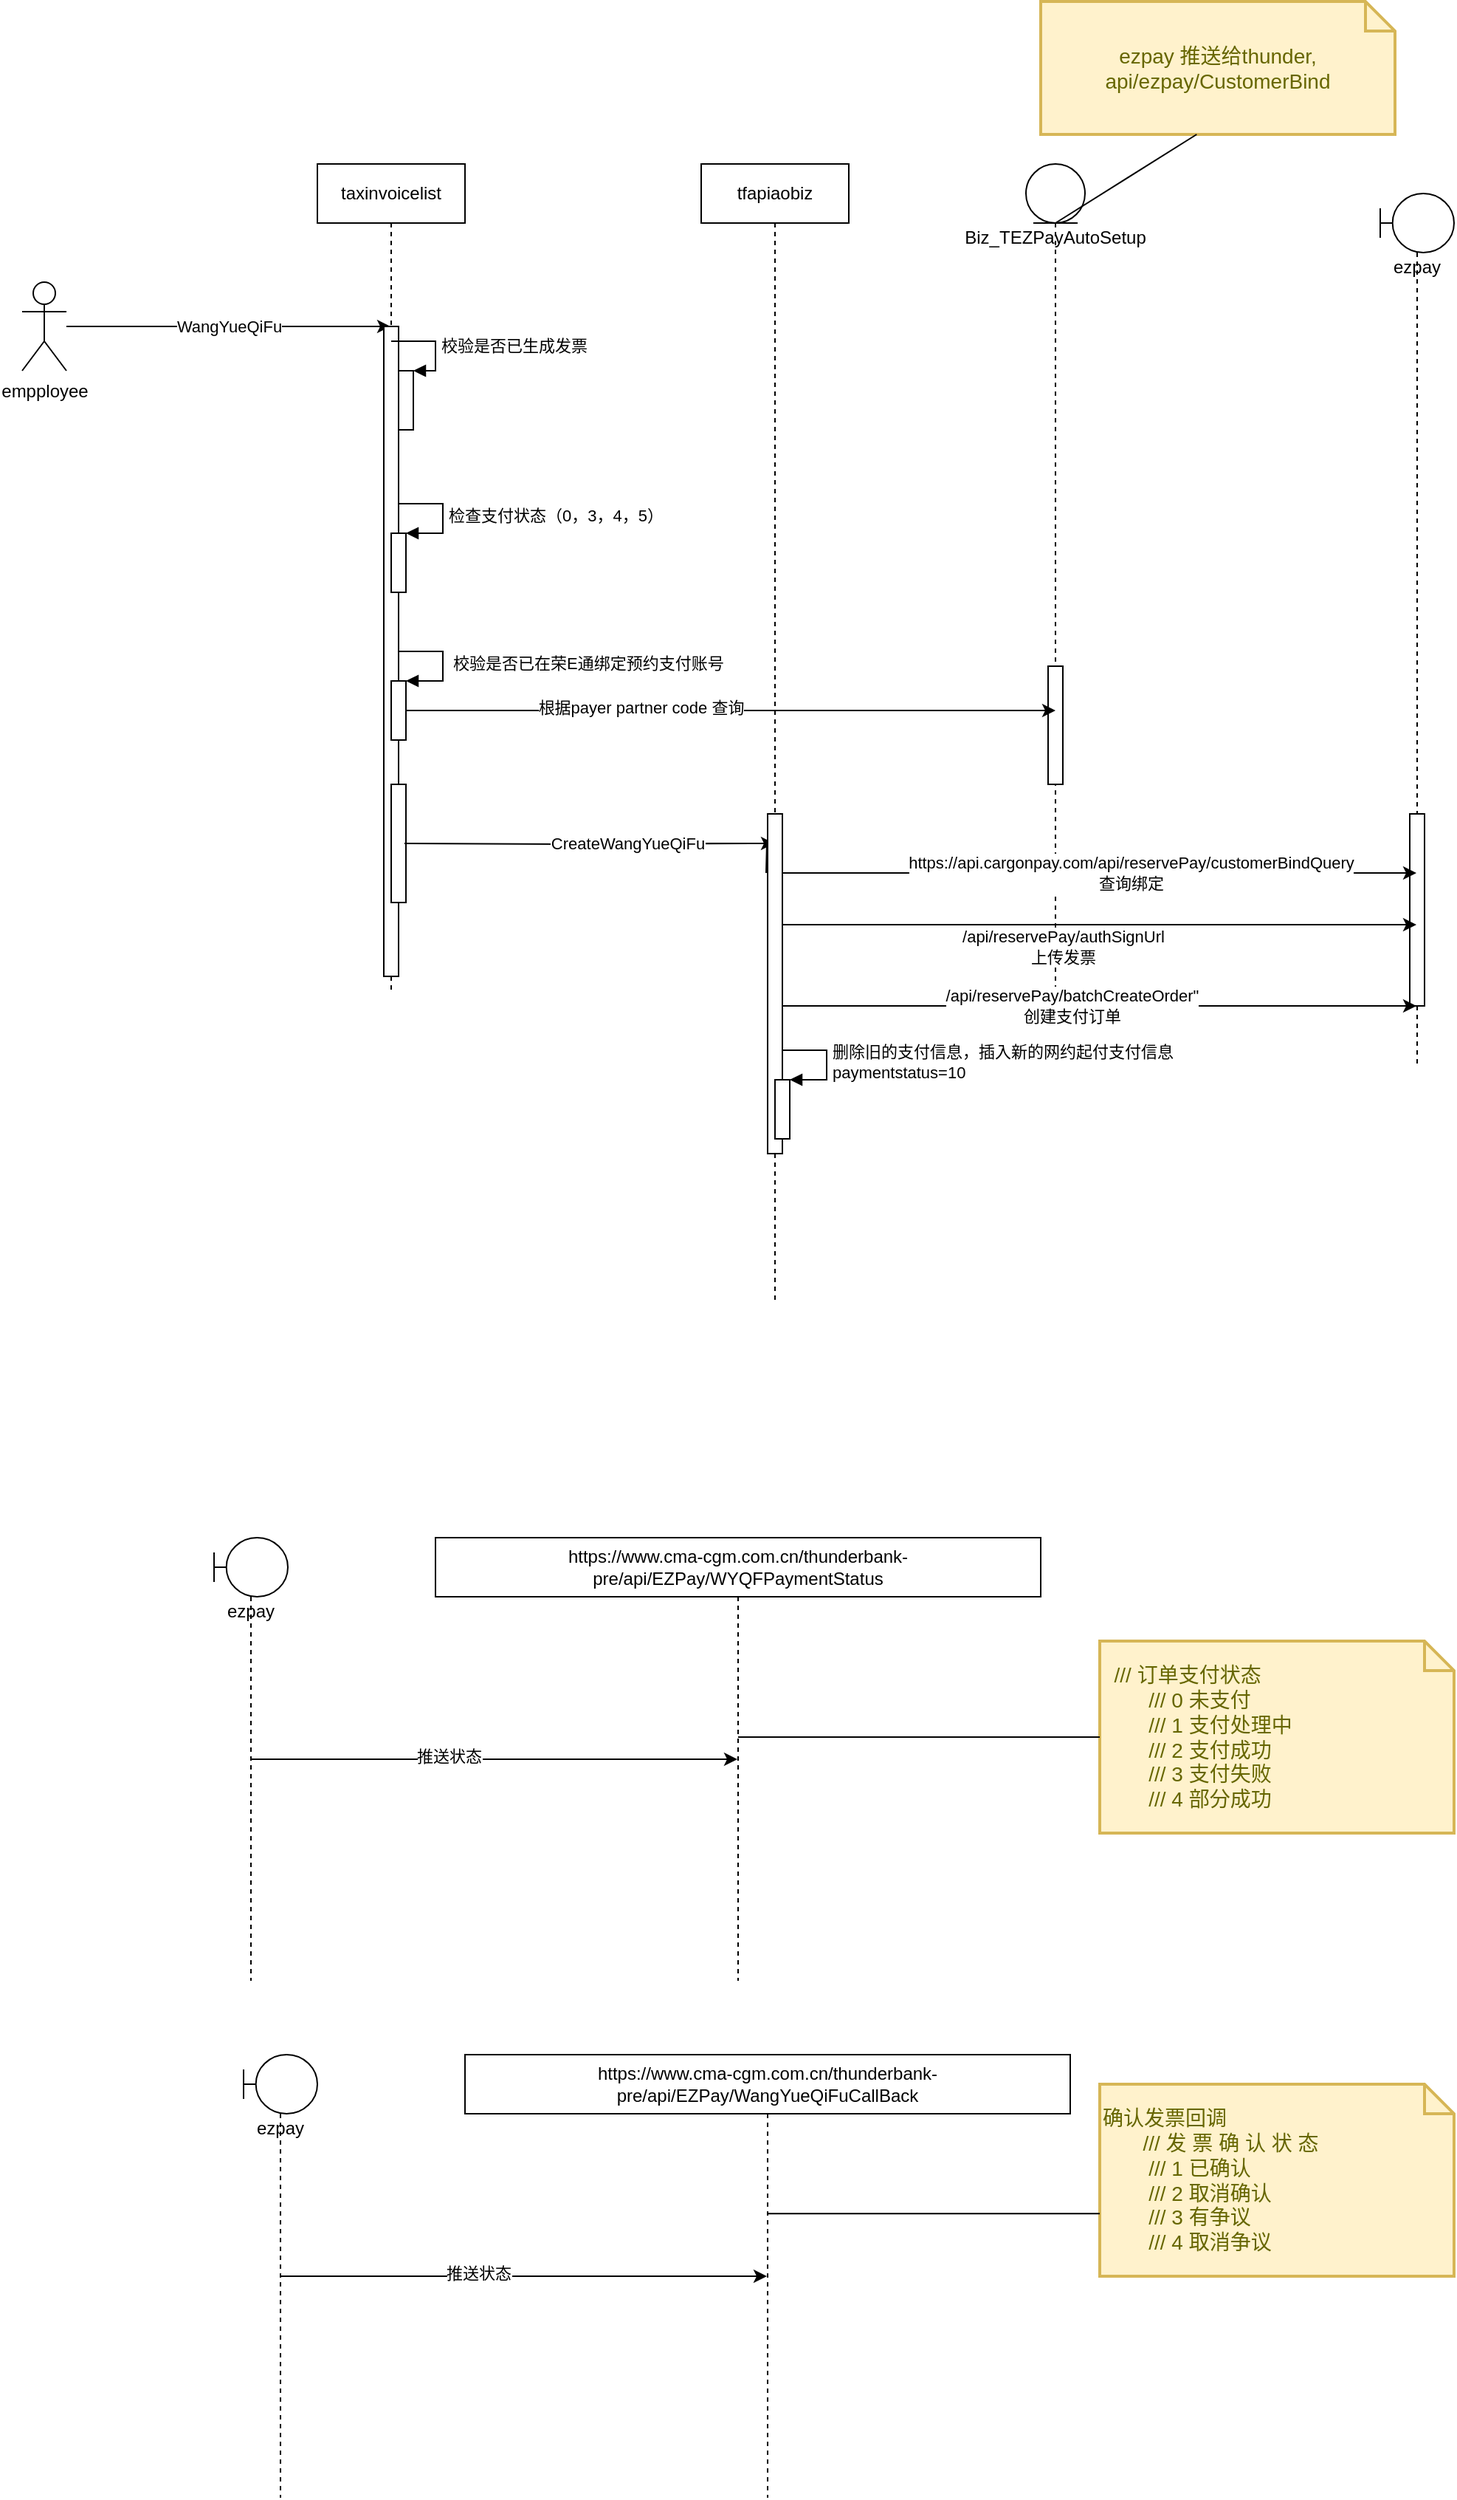 <mxfile version="20.7.2" type="github">
  <diagram id="JNPCs_gOcxYZxowklzls" name="Page-1">
    <mxGraphModel dx="1404" dy="873" grid="1" gridSize="10" guides="1" tooltips="1" connect="1" arrows="1" fold="1" page="1" pageScale="1" pageWidth="10000" pageHeight="10000" math="0" shadow="0">
      <root>
        <mxCell id="0" />
        <mxCell id="1" parent="0" />
        <mxCell id="XE-wUI4xG0B0tWC4ZzCH-2" value="WangYueQiFu" style="edgeStyle=orthogonalEdgeStyle;rounded=0;orthogonalLoop=1;jettySize=auto;html=1;" edge="1" parent="1" source="XE-wUI4xG0B0tWC4ZzCH-1" target="XE-wUI4xG0B0tWC4ZzCH-3">
          <mxGeometry relative="1" as="geometry">
            <mxPoint x="230" y="320" as="targetPoint" />
            <Array as="points">
              <mxPoint x="290" y="330" />
              <mxPoint x="290" y="330" />
            </Array>
          </mxGeometry>
        </mxCell>
        <mxCell id="XE-wUI4xG0B0tWC4ZzCH-1" value="empployee" style="shape=umlActor;verticalLabelPosition=bottom;verticalAlign=top;html=1;outlineConnect=0;" vertex="1" parent="1">
          <mxGeometry x="100" y="300" width="30" height="60" as="geometry" />
        </mxCell>
        <mxCell id="XE-wUI4xG0B0tWC4ZzCH-3" value="taxinvoicelist" style="shape=umlLifeline;perimeter=lifelinePerimeter;whiteSpace=wrap;html=1;container=1;collapsible=0;recursiveResize=0;outlineConnect=0;" vertex="1" parent="1">
          <mxGeometry x="300" y="220" width="100" height="560" as="geometry" />
        </mxCell>
        <mxCell id="XE-wUI4xG0B0tWC4ZzCH-4" value="" style="html=1;points=[];perimeter=orthogonalPerimeter;" vertex="1" parent="XE-wUI4xG0B0tWC4ZzCH-3">
          <mxGeometry x="45" y="110" width="10" height="440" as="geometry" />
        </mxCell>
        <mxCell id="XE-wUI4xG0B0tWC4ZzCH-5" value="" style="html=1;points=[];perimeter=orthogonalPerimeter;" vertex="1" parent="XE-wUI4xG0B0tWC4ZzCH-3">
          <mxGeometry x="55" y="140" width="10" height="40" as="geometry" />
        </mxCell>
        <mxCell id="XE-wUI4xG0B0tWC4ZzCH-6" value="校验是否已生成发票" style="edgeStyle=orthogonalEdgeStyle;html=1;align=left;spacingLeft=2;endArrow=block;rounded=0;entryX=1;entryY=0;" edge="1" target="XE-wUI4xG0B0tWC4ZzCH-5" parent="XE-wUI4xG0B0tWC4ZzCH-3">
          <mxGeometry relative="1" as="geometry">
            <mxPoint x="50" y="120" as="sourcePoint" />
            <Array as="points">
              <mxPoint x="80" y="120" />
            </Array>
          </mxGeometry>
        </mxCell>
        <mxCell id="XE-wUI4xG0B0tWC4ZzCH-7" value="" style="html=1;points=[];perimeter=orthogonalPerimeter;" vertex="1" parent="XE-wUI4xG0B0tWC4ZzCH-3">
          <mxGeometry x="50" y="250" width="10" height="40" as="geometry" />
        </mxCell>
        <mxCell id="XE-wUI4xG0B0tWC4ZzCH-8" value="检查支付状态（0，3，4，5）" style="edgeStyle=orthogonalEdgeStyle;html=1;align=left;spacingLeft=2;endArrow=block;rounded=0;entryX=1;entryY=0;" edge="1" target="XE-wUI4xG0B0tWC4ZzCH-7" parent="XE-wUI4xG0B0tWC4ZzCH-3">
          <mxGeometry relative="1" as="geometry">
            <mxPoint x="55" y="230" as="sourcePoint" />
            <Array as="points">
              <mxPoint x="85" y="230" />
            </Array>
          </mxGeometry>
        </mxCell>
        <mxCell id="XE-wUI4xG0B0tWC4ZzCH-9" value="" style="html=1;points=[];perimeter=orthogonalPerimeter;" vertex="1" parent="XE-wUI4xG0B0tWC4ZzCH-3">
          <mxGeometry x="50" y="350" width="10" height="40" as="geometry" />
        </mxCell>
        <mxCell id="XE-wUI4xG0B0tWC4ZzCH-10" value="&amp;nbsp;校验是否已在荣E通绑定预约支付账号" style="edgeStyle=orthogonalEdgeStyle;html=1;align=left;spacingLeft=2;endArrow=block;rounded=0;entryX=1;entryY=0;" edge="1" target="XE-wUI4xG0B0tWC4ZzCH-9" parent="XE-wUI4xG0B0tWC4ZzCH-3">
          <mxGeometry relative="1" as="geometry">
            <mxPoint x="55" y="330" as="sourcePoint" />
            <Array as="points">
              <mxPoint x="85" y="330" />
            </Array>
          </mxGeometry>
        </mxCell>
        <mxCell id="XE-wUI4xG0B0tWC4ZzCH-20" value="" style="html=1;points=[];perimeter=orthogonalPerimeter;" vertex="1" parent="XE-wUI4xG0B0tWC4ZzCH-3">
          <mxGeometry x="50" y="420" width="10" height="80" as="geometry" />
        </mxCell>
        <mxCell id="XE-wUI4xG0B0tWC4ZzCH-11" value="Biz_TEZPayAutoSetup" style="shape=umlLifeline;participant=umlEntity;perimeter=lifelinePerimeter;whiteSpace=wrap;html=1;container=1;collapsible=0;recursiveResize=0;verticalAlign=top;spacingTop=36;outlineConnect=0;size=40;" vertex="1" parent="1">
          <mxGeometry x="780" y="220" width="40" height="560" as="geometry" />
        </mxCell>
        <mxCell id="XE-wUI4xG0B0tWC4ZzCH-15" value="" style="html=1;points=[];perimeter=orthogonalPerimeter;" vertex="1" parent="XE-wUI4xG0B0tWC4ZzCH-11">
          <mxGeometry x="15" y="340" width="10" height="80" as="geometry" />
        </mxCell>
        <mxCell id="XE-wUI4xG0B0tWC4ZzCH-12" value="ezpay 推送给thunder,&lt;br&gt;api/ezpay/CustomerBind" style="shape=note;strokeWidth=2;fontSize=14;size=20;whiteSpace=wrap;html=1;fillColor=#fff2cc;strokeColor=#d6b656;fontColor=#666600;" vertex="1" parent="1">
          <mxGeometry x="790" y="110" width="240" height="90" as="geometry" />
        </mxCell>
        <mxCell id="XE-wUI4xG0B0tWC4ZzCH-13" value="" style="endArrow=none;html=1;rounded=0;" edge="1" parent="1" source="XE-wUI4xG0B0tWC4ZzCH-11" target="XE-wUI4xG0B0tWC4ZzCH-12">
          <mxGeometry width="50" height="50" relative="1" as="geometry">
            <mxPoint x="690" y="470" as="sourcePoint" />
            <mxPoint x="740" y="420" as="targetPoint" />
          </mxGeometry>
        </mxCell>
        <mxCell id="XE-wUI4xG0B0tWC4ZzCH-16" style="edgeStyle=orthogonalEdgeStyle;rounded=0;orthogonalLoop=1;jettySize=auto;html=1;" edge="1" parent="1" source="XE-wUI4xG0B0tWC4ZzCH-9">
          <mxGeometry relative="1" as="geometry">
            <mxPoint x="800" y="590" as="targetPoint" />
            <Array as="points">
              <mxPoint x="650" y="590" />
              <mxPoint x="650" y="590" />
            </Array>
          </mxGeometry>
        </mxCell>
        <mxCell id="XE-wUI4xG0B0tWC4ZzCH-17" value="根据payer partner code 查询" style="edgeLabel;html=1;align=center;verticalAlign=middle;resizable=0;points=[];" vertex="1" connectable="0" parent="XE-wUI4xG0B0tWC4ZzCH-16">
          <mxGeometry x="-0.284" y="2" relative="1" as="geometry">
            <mxPoint x="1" as="offset" />
          </mxGeometry>
        </mxCell>
        <mxCell id="XE-wUI4xG0B0tWC4ZzCH-18" value="ezpay" style="shape=umlLifeline;participant=umlBoundary;perimeter=lifelinePerimeter;whiteSpace=wrap;html=1;container=1;collapsible=0;recursiveResize=0;verticalAlign=top;spacingTop=36;outlineConnect=0;" vertex="1" parent="1">
          <mxGeometry x="1020" y="240" width="50" height="590" as="geometry" />
        </mxCell>
        <mxCell id="XE-wUI4xG0B0tWC4ZzCH-26" value="" style="html=1;points=[];perimeter=orthogonalPerimeter;" vertex="1" parent="XE-wUI4xG0B0tWC4ZzCH-18">
          <mxGeometry x="20" y="420" width="10" height="130" as="geometry" />
        </mxCell>
        <mxCell id="XE-wUI4xG0B0tWC4ZzCH-19" value="tfapiaobiz" style="shape=umlLifeline;perimeter=lifelinePerimeter;whiteSpace=wrap;html=1;container=1;collapsible=0;recursiveResize=0;outlineConnect=0;" vertex="1" parent="1">
          <mxGeometry x="560" y="220" width="100" height="770" as="geometry" />
        </mxCell>
        <mxCell id="XE-wUI4xG0B0tWC4ZzCH-21" style="edgeStyle=orthogonalEdgeStyle;rounded=0;orthogonalLoop=1;jettySize=auto;html=1;startArrow=none;" edge="1" parent="1" source="XE-wUI4xG0B0tWC4ZzCH-22" target="XE-wUI4xG0B0tWC4ZzCH-19">
          <mxGeometry relative="1" as="geometry">
            <Array as="points">
              <mxPoint x="510" y="680" />
              <mxPoint x="510" y="680" />
            </Array>
          </mxGeometry>
        </mxCell>
        <mxCell id="XE-wUI4xG0B0tWC4ZzCH-27" style="edgeStyle=orthogonalEdgeStyle;rounded=0;orthogonalLoop=1;jettySize=auto;html=1;" edge="1" parent="1" source="XE-wUI4xG0B0tWC4ZzCH-22" target="XE-wUI4xG0B0tWC4ZzCH-18">
          <mxGeometry relative="1" as="geometry">
            <Array as="points">
              <mxPoint x="920" y="700" />
              <mxPoint x="920" y="700" />
            </Array>
          </mxGeometry>
        </mxCell>
        <mxCell id="XE-wUI4xG0B0tWC4ZzCH-28" value="https://api.cargonpay.com/api/reservePay/customerBindQuery&lt;br&gt;查询绑定" style="edgeLabel;html=1;align=center;verticalAlign=middle;resizable=0;points=[];" vertex="1" connectable="0" parent="XE-wUI4xG0B0tWC4ZzCH-27">
          <mxGeometry x="0.097" relative="1" as="geometry">
            <mxPoint as="offset" />
          </mxGeometry>
        </mxCell>
        <mxCell id="XE-wUI4xG0B0tWC4ZzCH-29" style="edgeStyle=orthogonalEdgeStyle;rounded=0;orthogonalLoop=1;jettySize=auto;html=1;" edge="1" parent="1" source="XE-wUI4xG0B0tWC4ZzCH-22" target="XE-wUI4xG0B0tWC4ZzCH-18">
          <mxGeometry relative="1" as="geometry">
            <Array as="points">
              <mxPoint x="910" y="735" />
              <mxPoint x="910" y="735" />
            </Array>
          </mxGeometry>
        </mxCell>
        <mxCell id="XE-wUI4xG0B0tWC4ZzCH-30" value="/api/reservePay/authSignUrl&lt;br&gt;上传发票" style="edgeLabel;html=1;align=center;verticalAlign=middle;resizable=0;points=[];" vertex="1" connectable="0" parent="XE-wUI4xG0B0tWC4ZzCH-29">
          <mxGeometry x="-0.08" y="7" relative="1" as="geometry">
            <mxPoint x="-8" y="22" as="offset" />
          </mxGeometry>
        </mxCell>
        <mxCell id="XE-wUI4xG0B0tWC4ZzCH-31" style="edgeStyle=orthogonalEdgeStyle;rounded=0;orthogonalLoop=1;jettySize=auto;html=1;" edge="1" parent="1" source="XE-wUI4xG0B0tWC4ZzCH-22" target="XE-wUI4xG0B0tWC4ZzCH-18">
          <mxGeometry relative="1" as="geometry">
            <Array as="points">
              <mxPoint x="720" y="790" />
              <mxPoint x="720" y="790" />
            </Array>
          </mxGeometry>
        </mxCell>
        <mxCell id="XE-wUI4xG0B0tWC4ZzCH-32" value="/api/reservePay/batchCreateOrder&quot;&lt;br&gt;创建支付订单" style="edgeLabel;html=1;align=center;verticalAlign=middle;resizable=0;points=[];" vertex="1" connectable="0" parent="XE-wUI4xG0B0tWC4ZzCH-31">
          <mxGeometry x="-0.094" relative="1" as="geometry">
            <mxPoint x="1" as="offset" />
          </mxGeometry>
        </mxCell>
        <mxCell id="XE-wUI4xG0B0tWC4ZzCH-22" value="" style="html=1;points=[];perimeter=orthogonalPerimeter;" vertex="1" parent="1">
          <mxGeometry x="605" y="660" width="10" height="230" as="geometry" />
        </mxCell>
        <mxCell id="XE-wUI4xG0B0tWC4ZzCH-23" value="CreateWangYueQiFu" style="edgeStyle=orthogonalEdgeStyle;rounded=0;orthogonalLoop=1;jettySize=auto;html=1;endArrow=none;" edge="1" parent="1">
          <mxGeometry x="0.14" relative="1" as="geometry">
            <mxPoint x="359" y="680" as="sourcePoint" />
            <mxPoint x="604" y="700" as="targetPoint" />
            <Array as="points" />
            <mxPoint as="offset" />
          </mxGeometry>
        </mxCell>
        <mxCell id="XE-wUI4xG0B0tWC4ZzCH-33" value="" style="html=1;points=[];perimeter=orthogonalPerimeter;" vertex="1" parent="1">
          <mxGeometry x="610" y="840" width="10" height="40" as="geometry" />
        </mxCell>
        <mxCell id="XE-wUI4xG0B0tWC4ZzCH-34" value="删除旧的支付信息，插入新的网约起付支付信息&lt;br&gt;paymentstatus=10" style="edgeStyle=orthogonalEdgeStyle;html=1;align=left;spacingLeft=2;endArrow=block;rounded=0;entryX=1;entryY=0;" edge="1" target="XE-wUI4xG0B0tWC4ZzCH-33" parent="1">
          <mxGeometry relative="1" as="geometry">
            <mxPoint x="615" y="820" as="sourcePoint" />
            <Array as="points">
              <mxPoint x="645" y="820" />
            </Array>
          </mxGeometry>
        </mxCell>
        <mxCell id="XE-wUI4xG0B0tWC4ZzCH-35" value="https://www.cma-cgm.com.cn/thunderbank-pre/api/EZPay/WYQFPaymentStatus" style="shape=umlLifeline;perimeter=lifelinePerimeter;whiteSpace=wrap;html=1;container=1;collapsible=0;recursiveResize=0;outlineConnect=0;align=center;" vertex="1" parent="1">
          <mxGeometry x="380" y="1150" width="410" height="300" as="geometry" />
        </mxCell>
        <mxCell id="XE-wUI4xG0B0tWC4ZzCH-37" style="edgeStyle=orthogonalEdgeStyle;rounded=0;orthogonalLoop=1;jettySize=auto;html=1;" edge="1" parent="1" source="XE-wUI4xG0B0tWC4ZzCH-36" target="XE-wUI4xG0B0tWC4ZzCH-35">
          <mxGeometry relative="1" as="geometry" />
        </mxCell>
        <mxCell id="XE-wUI4xG0B0tWC4ZzCH-38" value="推送状态" style="edgeLabel;html=1;align=center;verticalAlign=middle;resizable=0;points=[];" vertex="1" connectable="0" parent="XE-wUI4xG0B0tWC4ZzCH-37">
          <mxGeometry x="-0.188" y="2" relative="1" as="geometry">
            <mxPoint as="offset" />
          </mxGeometry>
        </mxCell>
        <mxCell id="XE-wUI4xG0B0tWC4ZzCH-36" value="ezpay" style="shape=umlLifeline;participant=umlBoundary;perimeter=lifelinePerimeter;whiteSpace=wrap;html=1;container=1;collapsible=0;recursiveResize=0;verticalAlign=top;spacingTop=36;outlineConnect=0;" vertex="1" parent="1">
          <mxGeometry x="230" y="1150" width="50" height="300" as="geometry" />
        </mxCell>
        <mxCell id="XE-wUI4xG0B0tWC4ZzCH-39" value="https://www.cma-cgm.com.cn/thunderbank-pre/api/EZPay/WangYueQiFuCallBack" style="shape=umlLifeline;perimeter=lifelinePerimeter;whiteSpace=wrap;html=1;container=1;collapsible=0;recursiveResize=0;outlineConnect=0;align=center;" vertex="1" parent="1">
          <mxGeometry x="400" y="1500" width="410" height="300" as="geometry" />
        </mxCell>
        <mxCell id="XE-wUI4xG0B0tWC4ZzCH-40" style="edgeStyle=orthogonalEdgeStyle;rounded=0;orthogonalLoop=1;jettySize=auto;html=1;" edge="1" parent="1" source="XE-wUI4xG0B0tWC4ZzCH-42" target="XE-wUI4xG0B0tWC4ZzCH-39">
          <mxGeometry relative="1" as="geometry" />
        </mxCell>
        <mxCell id="XE-wUI4xG0B0tWC4ZzCH-41" value="推送状态" style="edgeLabel;html=1;align=center;verticalAlign=middle;resizable=0;points=[];" vertex="1" connectable="0" parent="XE-wUI4xG0B0tWC4ZzCH-40">
          <mxGeometry x="-0.188" y="2" relative="1" as="geometry">
            <mxPoint as="offset" />
          </mxGeometry>
        </mxCell>
        <mxCell id="XE-wUI4xG0B0tWC4ZzCH-42" value="ezpay" style="shape=umlLifeline;participant=umlBoundary;perimeter=lifelinePerimeter;whiteSpace=wrap;html=1;container=1;collapsible=0;recursiveResize=0;verticalAlign=top;spacingTop=36;outlineConnect=0;" vertex="1" parent="1">
          <mxGeometry x="250" y="1500" width="50" height="300" as="geometry" />
        </mxCell>
        <mxCell id="XE-wUI4xG0B0tWC4ZzCH-43" value="确认发票回调&lt;br&gt;&lt;div&gt;&lt;span style=&quot;font-size: 14px;&quot;&gt;&amp;nbsp; &amp;nbsp; &amp;nbsp; &amp;nbsp;/// 发 票 确 认 状 态&amp;nbsp; &amp;nbsp; &amp;nbsp; &amp;nbsp;&amp;nbsp;&lt;/span&gt;&lt;/div&gt;&lt;div&gt;&lt;span style=&quot;font-size: 14px;&quot;&gt;&amp;nbsp; &amp;nbsp; &amp;nbsp; &amp;nbsp; /// 1 已确认&lt;/span&gt;&lt;/div&gt;&lt;div&gt;&lt;span style=&quot;font-size: 14px;&quot;&gt;&amp;nbsp; &amp;nbsp; &amp;nbsp; &amp;nbsp; /// 2 取消确认&lt;/span&gt;&lt;/div&gt;&lt;div&gt;&lt;span style=&quot;font-size: 14px;&quot;&gt;&amp;nbsp; &amp;nbsp; &amp;nbsp; &amp;nbsp; /// 3 有争议&lt;/span&gt;&lt;/div&gt;&lt;div&gt;&lt;span style=&quot;font-size: 14px;&quot;&gt;&amp;nbsp; &amp;nbsp; &amp;nbsp; &amp;nbsp; /// 4 取消争议&lt;/span&gt;&lt;/div&gt;" style="shape=note;strokeWidth=2;fontSize=14;size=20;whiteSpace=wrap;html=1;fillColor=#fff2cc;strokeColor=#d6b656;fontColor=#666600;align=left;" vertex="1" parent="1">
          <mxGeometry x="830" y="1520" width="240" height="130" as="geometry" />
        </mxCell>
        <mxCell id="XE-wUI4xG0B0tWC4ZzCH-45" value="" style="endArrow=none;html=1;rounded=0;" edge="1" parent="1" source="XE-wUI4xG0B0tWC4ZzCH-39" target="XE-wUI4xG0B0tWC4ZzCH-43">
          <mxGeometry width="50" height="50" relative="1" as="geometry">
            <mxPoint x="690" y="1450" as="sourcePoint" />
            <mxPoint x="740" y="1400" as="targetPoint" />
          </mxGeometry>
        </mxCell>
        <mxCell id="XE-wUI4xG0B0tWC4ZzCH-46" value="&lt;div&gt;&lt;span style=&quot;font-size: 14px;&quot;&gt;&amp;nbsp; /// 订单支付状态&lt;/span&gt;&lt;/div&gt;&lt;div&gt;&lt;span style=&quot;font-size: 14px;&quot;&gt;&amp;nbsp; &amp;nbsp; &amp;nbsp; &amp;nbsp; /// 0 未支付&lt;/span&gt;&lt;/div&gt;&lt;div&gt;&lt;span style=&quot;font-size: 14px;&quot;&gt;&amp;nbsp; &amp;nbsp; &amp;nbsp; &amp;nbsp; /// 1 支付处理中&lt;/span&gt;&lt;/div&gt;&lt;div&gt;&lt;span style=&quot;font-size: 14px;&quot;&gt;&amp;nbsp; &amp;nbsp; &amp;nbsp; &amp;nbsp; /// 2 支付成功&lt;/span&gt;&lt;/div&gt;&lt;div&gt;&lt;span style=&quot;font-size: 14px;&quot;&gt;&amp;nbsp; &amp;nbsp; &amp;nbsp; &amp;nbsp; /// 3 支付失败&lt;/span&gt;&lt;/div&gt;&lt;div&gt;&lt;span style=&quot;font-size: 14px;&quot;&gt;&amp;nbsp; &amp;nbsp; &amp;nbsp; &amp;nbsp; /// 4 部分成功&lt;/span&gt;&lt;/div&gt;" style="shape=note;strokeWidth=2;fontSize=14;size=20;whiteSpace=wrap;html=1;fillColor=#fff2cc;strokeColor=#d6b656;fontColor=#666600;align=left;" vertex="1" parent="1">
          <mxGeometry x="830" y="1220" width="240" height="130" as="geometry" />
        </mxCell>
        <mxCell id="XE-wUI4xG0B0tWC4ZzCH-47" value="" style="endArrow=none;html=1;rounded=0;entryX=0;entryY=0.5;entryDx=0;entryDy=0;entryPerimeter=0;" edge="1" parent="1" source="XE-wUI4xG0B0tWC4ZzCH-35" target="XE-wUI4xG0B0tWC4ZzCH-46">
          <mxGeometry width="50" height="50" relative="1" as="geometry">
            <mxPoint x="690" y="1540" as="sourcePoint" />
            <mxPoint x="740" y="1490" as="targetPoint" />
          </mxGeometry>
        </mxCell>
      </root>
    </mxGraphModel>
  </diagram>
</mxfile>
